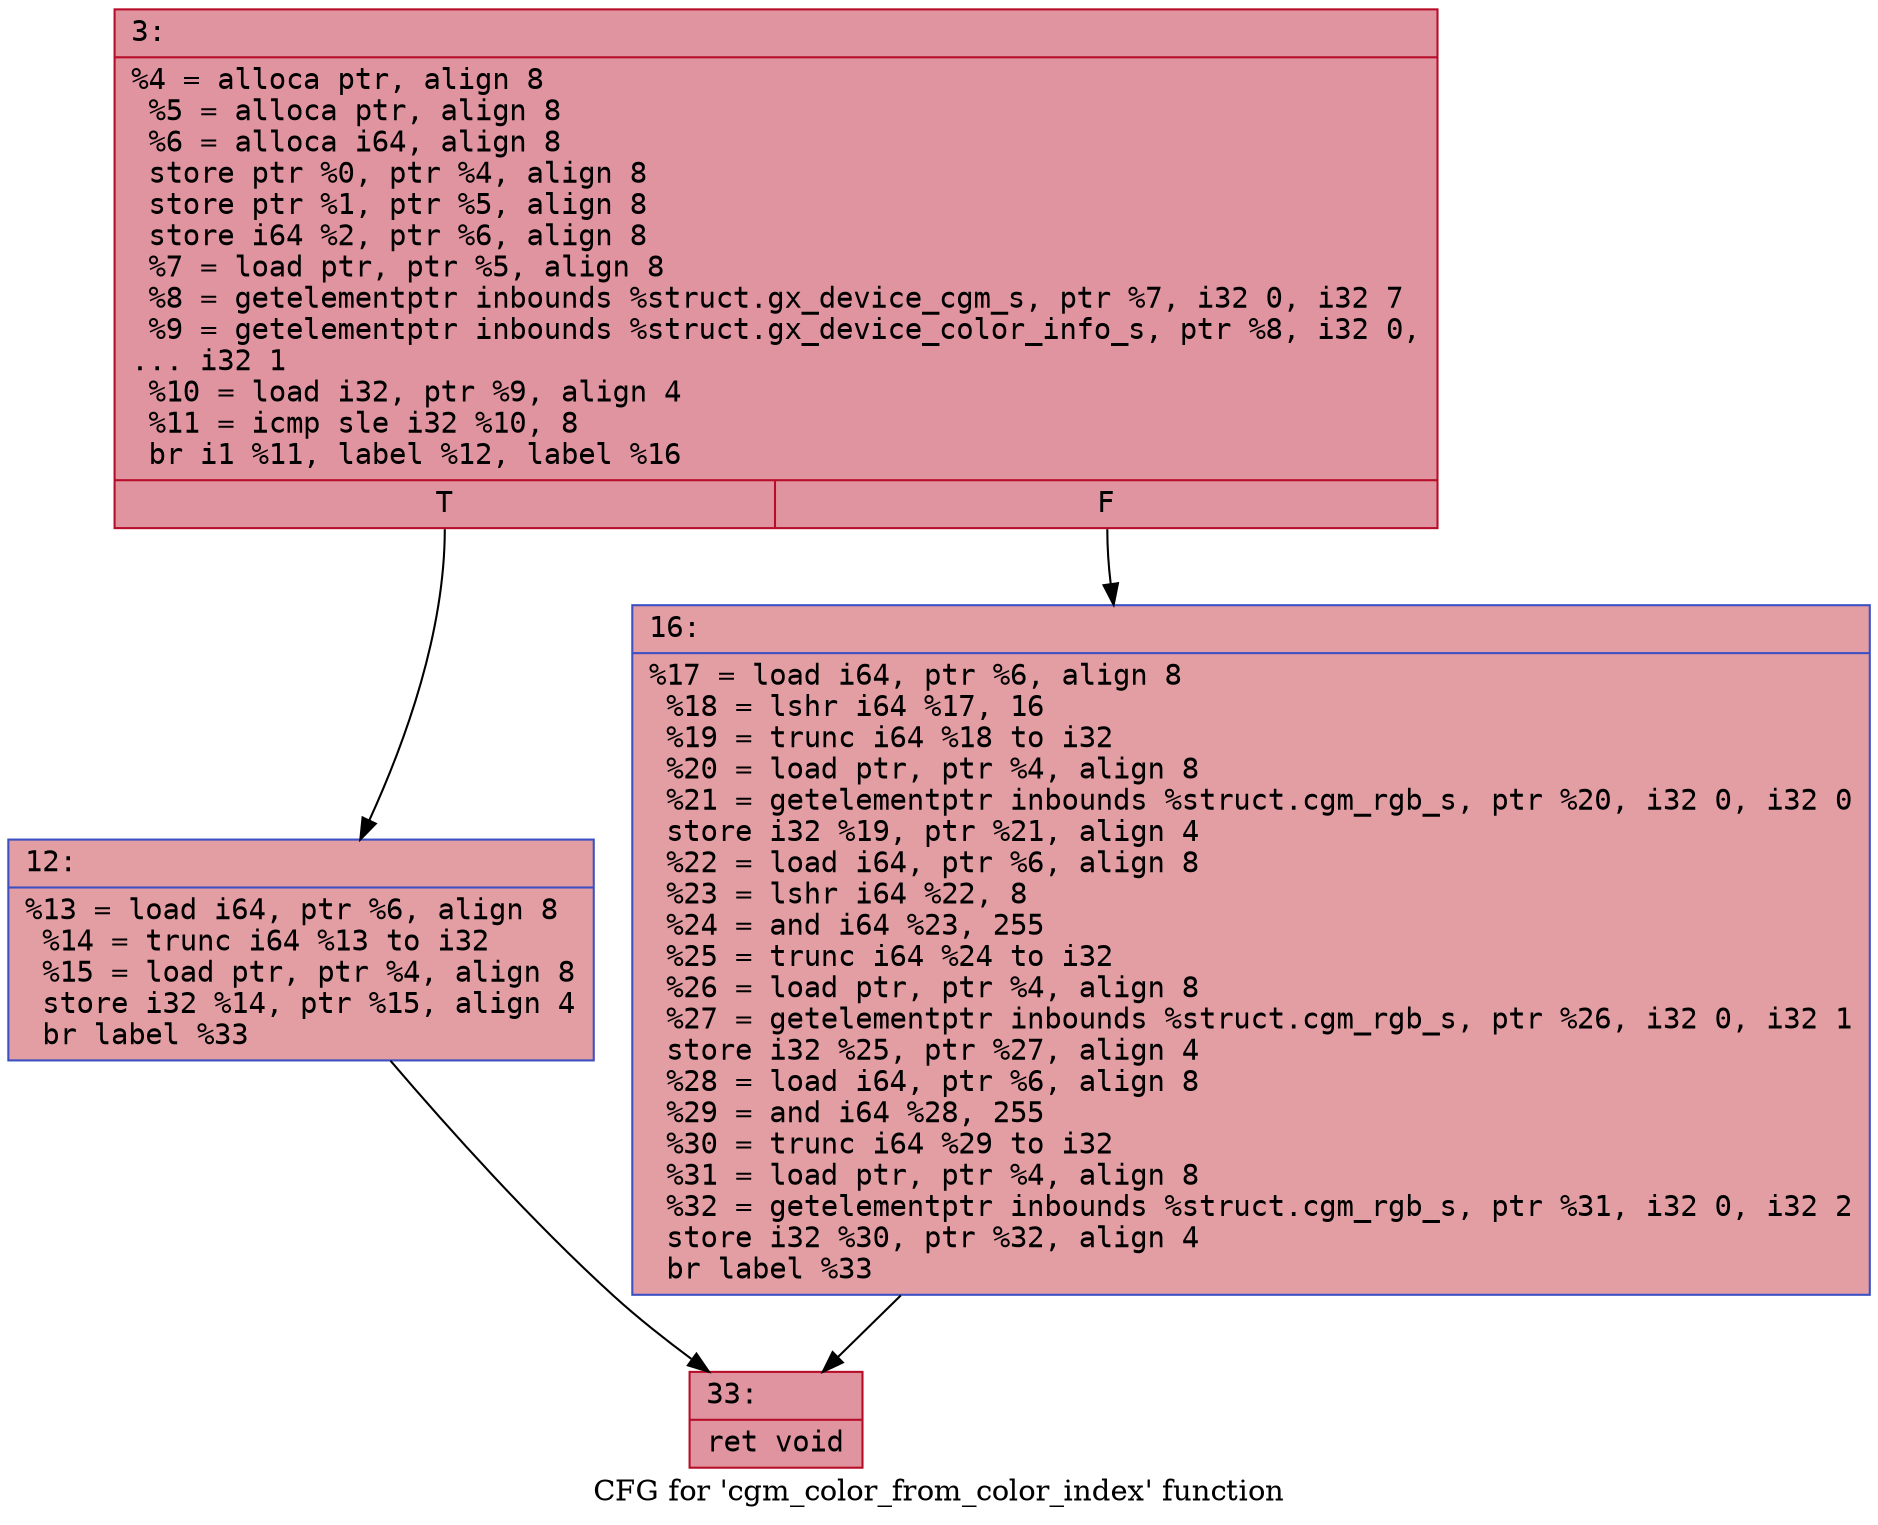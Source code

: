 digraph "CFG for 'cgm_color_from_color_index' function" {
	label="CFG for 'cgm_color_from_color_index' function";

	Node0x600001691d10 [shape=record,color="#b70d28ff", style=filled, fillcolor="#b70d2870" fontname="Courier",label="{3:\l|  %4 = alloca ptr, align 8\l  %5 = alloca ptr, align 8\l  %6 = alloca i64, align 8\l  store ptr %0, ptr %4, align 8\l  store ptr %1, ptr %5, align 8\l  store i64 %2, ptr %6, align 8\l  %7 = load ptr, ptr %5, align 8\l  %8 = getelementptr inbounds %struct.gx_device_cgm_s, ptr %7, i32 0, i32 7\l  %9 = getelementptr inbounds %struct.gx_device_color_info_s, ptr %8, i32 0,\l... i32 1\l  %10 = load i32, ptr %9, align 4\l  %11 = icmp sle i32 %10, 8\l  br i1 %11, label %12, label %16\l|{<s0>T|<s1>F}}"];
	Node0x600001691d10:s0 -> Node0x600001691d60[tooltip="3 -> 12\nProbability 50.00%" ];
	Node0x600001691d10:s1 -> Node0x600001691db0[tooltip="3 -> 16\nProbability 50.00%" ];
	Node0x600001691d60 [shape=record,color="#3d50c3ff", style=filled, fillcolor="#be242e70" fontname="Courier",label="{12:\l|  %13 = load i64, ptr %6, align 8\l  %14 = trunc i64 %13 to i32\l  %15 = load ptr, ptr %4, align 8\l  store i32 %14, ptr %15, align 4\l  br label %33\l}"];
	Node0x600001691d60 -> Node0x600001691e00[tooltip="12 -> 33\nProbability 100.00%" ];
	Node0x600001691db0 [shape=record,color="#3d50c3ff", style=filled, fillcolor="#be242e70" fontname="Courier",label="{16:\l|  %17 = load i64, ptr %6, align 8\l  %18 = lshr i64 %17, 16\l  %19 = trunc i64 %18 to i32\l  %20 = load ptr, ptr %4, align 8\l  %21 = getelementptr inbounds %struct.cgm_rgb_s, ptr %20, i32 0, i32 0\l  store i32 %19, ptr %21, align 4\l  %22 = load i64, ptr %6, align 8\l  %23 = lshr i64 %22, 8\l  %24 = and i64 %23, 255\l  %25 = trunc i64 %24 to i32\l  %26 = load ptr, ptr %4, align 8\l  %27 = getelementptr inbounds %struct.cgm_rgb_s, ptr %26, i32 0, i32 1\l  store i32 %25, ptr %27, align 4\l  %28 = load i64, ptr %6, align 8\l  %29 = and i64 %28, 255\l  %30 = trunc i64 %29 to i32\l  %31 = load ptr, ptr %4, align 8\l  %32 = getelementptr inbounds %struct.cgm_rgb_s, ptr %31, i32 0, i32 2\l  store i32 %30, ptr %32, align 4\l  br label %33\l}"];
	Node0x600001691db0 -> Node0x600001691e00[tooltip="16 -> 33\nProbability 100.00%" ];
	Node0x600001691e00 [shape=record,color="#b70d28ff", style=filled, fillcolor="#b70d2870" fontname="Courier",label="{33:\l|  ret void\l}"];
}

